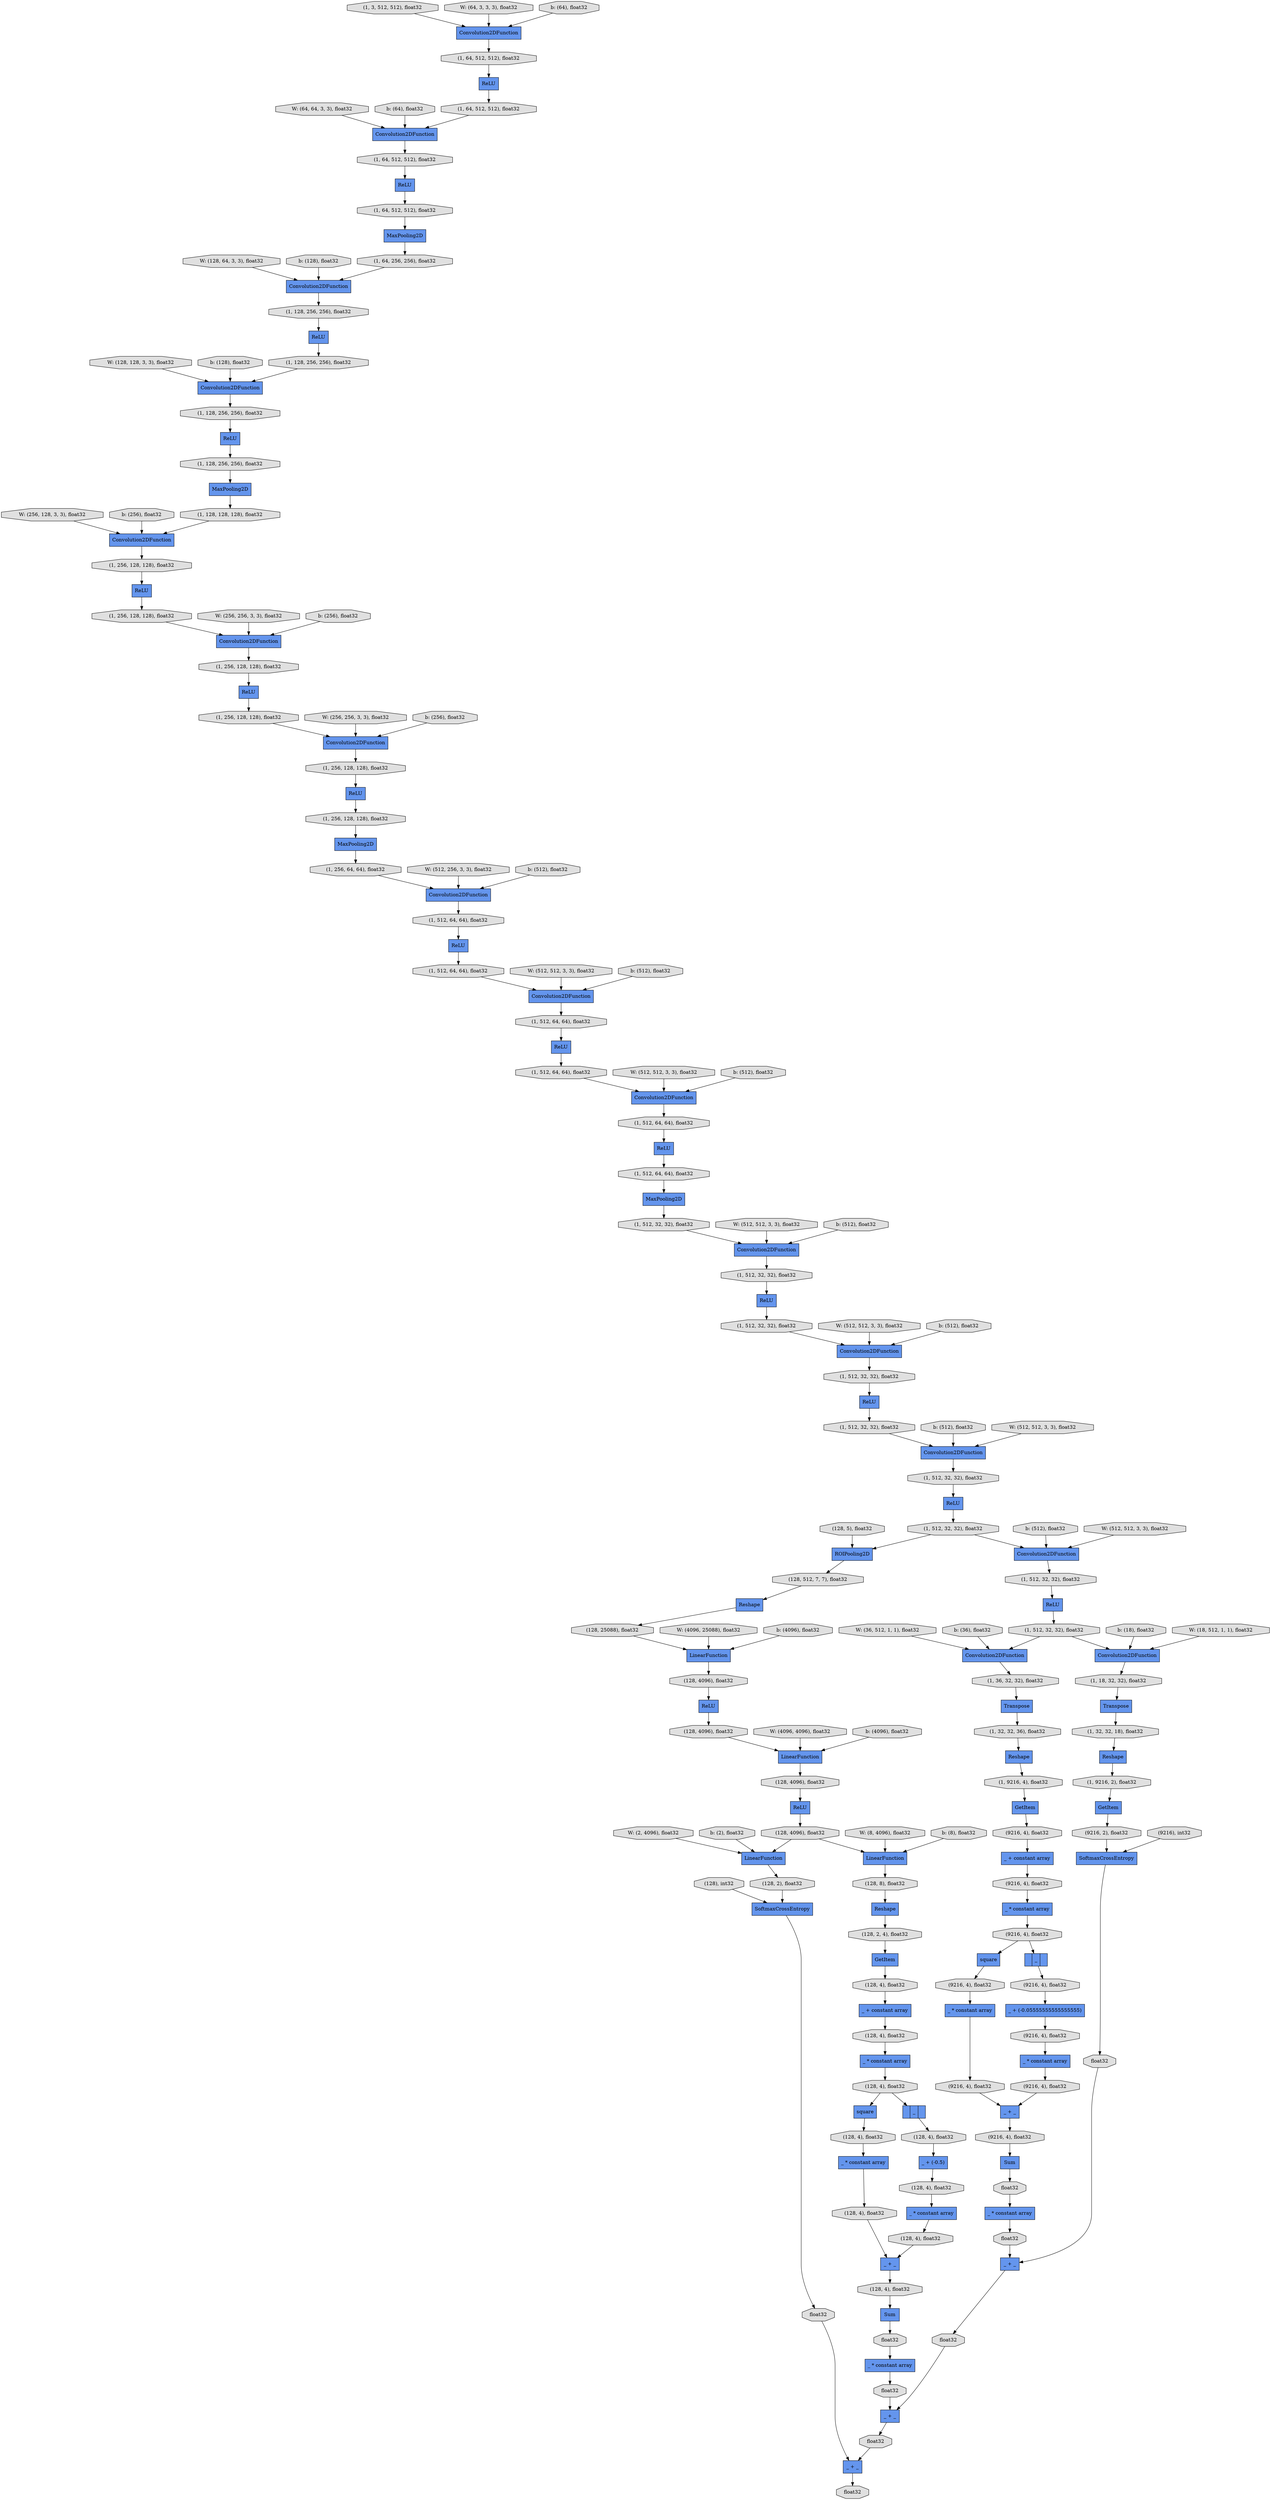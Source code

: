 digraph graphname{rankdir=TB;140035525836872 [shape="record",fillcolor="#6495ED",label="_ * constant array",style="filled"];140035534839880 [shape="record",fillcolor="#6495ED",label="Convolution2DFunction",style="filled"];140035534897224 [shape="octagon",fillcolor="#E0E0E0",label="(1, 256, 128, 128), float32",style="filled"];140035525836928 [shape="record",fillcolor="#6495ED",label="_ * constant array",style="filled"];140035534839936 [shape="record",fillcolor="#6495ED",label="Convolution2DFunction",style="filled"];140035525836984 [shape="octagon",fillcolor="#E0E0E0",label="(128, 4), float32",style="filled"];140035534946544 [shape="octagon",fillcolor="#E0E0E0",label="W: (36, 512, 1, 1), float32",style="filled"];140035534840048 [shape="record",fillcolor="#6495ED",label="ReLU",style="filled"];140035534840104 [shape="octagon",fillcolor="#E0E0E0",label="(1, 3, 512, 512), float32",style="filled"];140035542073696 [shape="octagon",fillcolor="#E0E0E0",label="W: (64, 3, 3, 3), float32",style="filled"];140035525837208 [shape="octagon",fillcolor="#E0E0E0",label="(128, 4), float32",style="filled"];140035525689752 [shape="octagon",fillcolor="#E0E0E0",label="(1, 512, 32, 32), float32",style="filled"];140035534946768 [shape="octagon",fillcolor="#E0E0E0",label="b: (18), float32",style="filled"];140035534897616 [shape="octagon",fillcolor="#E0E0E0",label="(1, 256, 128, 128), float32",style="filled"];140035525689864 [shape="octagon",fillcolor="#E0E0E0",label="(1, 512, 32, 32), float32",style="filled"];140035534897672 [shape="record",fillcolor="#6495ED",label="Convolution2DFunction",style="filled"];140035525837376 [shape="octagon",fillcolor="#E0E0E0",label="(128, 4), float32",style="filled"];140035534946880 [shape="octagon",fillcolor="#E0E0E0",label="W: (18, 512, 1, 1), float32",style="filled"];140035525730880 [shape="record",fillcolor="#6495ED",label="ROIPooling2D",style="filled"];140035534897728 [shape="octagon",fillcolor="#E0E0E0",label="(1, 256, 128, 128), float32",style="filled"];140037020148344 [shape="record",fillcolor="#6495ED",label="Convolution2DFunction",style="filled"];140035534840440 [shape="octagon",fillcolor="#E0E0E0",label="(1, 64, 512, 512), float32",style="filled"];140035542073976 [shape="octagon",fillcolor="#E0E0E0",label="b: (64), float32",style="filled"];140035525837488 [shape="record",fillcolor="#6495ED",label="square",style="filled"];140035525731048 [shape="record",fillcolor="#6495ED",label="Reshape",style="filled"];140035534947104 [shape="octagon",fillcolor="#E0E0E0",label="b: (512), float32",style="filled"];140035525731104 [shape="octagon",fillcolor="#E0E0E0",label="(128, 5), float32",style="filled"];140035525690200 [shape="octagon",fillcolor="#E0E0E0",label="(1, 512, 32, 32), float32",style="filled"];140035525837712 [shape="record",fillcolor="#6495ED",label="_ + (-0.5)",style="filled"];140035542074256 [shape="octagon",fillcolor="#E0E0E0",label="W: (64, 64, 3, 3), float32",style="filled"];140035525690312 [shape="record",fillcolor="#6495ED",label="ReLU",style="filled"];140035534929816 [shape="octagon",fillcolor="#E0E0E0",label="b: (512), float32",style="filled"];140035534898120 [shape="octagon",fillcolor="#E0E0E0",label="(1, 256, 128, 128), float32",style="filled"];140035525837824 [shape="record",fillcolor="#6495ED",label="_ * constant array",style="filled"];140035525690368 [shape="octagon",fillcolor="#E0E0E0",label="(1, 512, 32, 32), float32",style="filled"];140035534840832 [shape="record",fillcolor="#6495ED",label="Convolution2DFunction",style="filled"];140035534898232 [shape="record",fillcolor="#6495ED",label="ReLU",style="filled"];140035525837936 [shape="octagon",fillcolor="#E0E0E0",label="(128, 4), float32",style="filled"];140035534898344 [shape="octagon",fillcolor="#E0E0E0",label="(1, 256, 128, 128), float32",style="filled"];140035534841000 [shape="record",fillcolor="#6495ED",label="Convolution2DFunction",style="filled"];140035525731552 [shape="octagon",fillcolor="#E0E0E0",label="(128, 512, 7, 7), float32",style="filled"];140035542074592 [shape="octagon",fillcolor="#E0E0E0",label="b: (64), float32",style="filled"];140035525690648 [shape="octagon",fillcolor="#E0E0E0",label="(1, 512, 32, 32), float32",style="filled"];140035534841112 [shape="octagon",fillcolor="#E0E0E0",label="(1, 64, 512, 512), float32",style="filled"];140035525838160 [shape="octagon",fillcolor="#E0E0E0",label="(128, 4), float32",style="filled"];140035534898512 [shape="octagon",fillcolor="#E0E0E0",label="(1, 256, 64, 64), float32",style="filled"];140035534841168 [shape="record",fillcolor="#6495ED",label="MaxPooling2D",style="filled"];140035525690760 [shape="octagon",fillcolor="#E0E0E0",label="(1, 32, 32, 36), float32",style="filled"];140035534898568 [shape="record",fillcolor="#6495ED",label="Convolution2DFunction",style="filled"];140035525731776 [shape="record",fillcolor="#6495ED",label="ReLU",style="filled"];140035525838328 [shape="record",fillcolor="#6495ED",label="_ + _",style="filled"];140035525690872 [shape="octagon",fillcolor="#E0E0E0",label="(1, 32, 32, 18), float32",style="filled"];140035534947832 [shape="octagon",fillcolor="#E0E0E0",label="W: (512, 512, 3, 3), float32",style="filled"];140035534898680 [shape="record",fillcolor="#6495ED",label="Convolution2DFunction",style="filled"];140035525731888 [shape="octagon",fillcolor="#E0E0E0",label="(128, 25088), float32",style="filled"];140035542074872 [shape="octagon",fillcolor="#E0E0E0",label="W: (128, 64, 3, 3), float32",style="filled"];140035534841392 [shape="octagon",fillcolor="#E0E0E0",label="(1, 64, 512, 512), float32",style="filled"];140035525838440 [shape="octagon",fillcolor="#E0E0E0",label="(128, 4), float32",style="filled"];140035525731944 [shape="record",fillcolor="#6495ED",label="LinearFunction",style="filled"];140035525838496 [shape="record",fillcolor="#6495ED",label="_ * constant array",style="filled"];140035534841504 [shape="record",fillcolor="#6495ED",label="ReLU",style="filled"];140035525838552 [shape="record",fillcolor="#6495ED",label="SoftmaxCrossEntropy",style="filled"];140035525691096 [shape="octagon",fillcolor="#E0E0E0",label="(1, 36, 32, 32), float32",style="filled"];140035534898904 [shape="octagon",fillcolor="#E0E0E0",label="(1, 512, 64, 64), float32",style="filled"];140035525732112 [shape="record",fillcolor="#6495ED",label="LinearFunction",style="filled"];140035534841616 [shape="octagon",fillcolor="#E0E0E0",label="(1, 64, 512, 512), float32",style="filled"];140035525838664 [shape="record",fillcolor="#6495ED",label="Sum",style="filled"];140035525691208 [shape="record",fillcolor="#6495ED",label="Transpose",style="filled"];140035525732168 [shape="octagon",fillcolor="#E0E0E0",label="(128, 4096), float32",style="filled"];140035542075208 [shape="octagon",fillcolor="#E0E0E0",label="b: (128), float32",style="filled"];140035525691264 [shape="record",fillcolor="#6495ED",label="Reshape",style="filled"];140035525838720 [shape="octagon",fillcolor="#E0E0E0",label="(128, 4), float32",style="filled"];140035534899072 [shape="record",fillcolor="#6495ED",label="ReLU",style="filled"];140035534948280 [shape="octagon",fillcolor="#E0E0E0",label="b: (36), float32",style="filled"];140035534899184 [shape="octagon",fillcolor="#E0E0E0",label="(1, 512, 64, 64), float32",style="filled"];140035525838888 [shape="octagon",fillcolor="#E0E0E0",label="(128, 4), float32",style="filled"];140035525732392 [shape="octagon",fillcolor="#E0E0E0",label="(128, 4096), float32",style="filled"];140035534899296 [shape="record",fillcolor="#6495ED",label="MaxPooling2D",style="filled"];140035542075488 [shape="octagon",fillcolor="#E0E0E0",label="W: (128, 128, 3, 3), float32",style="filled"];140035525839000 [shape="octagon",fillcolor="#E0E0E0",label="float32",style="filled"];140035525732504 [shape="record",fillcolor="#6495ED",label="ReLU",style="filled"];140035534842008 [shape="octagon",fillcolor="#E0E0E0",label="(1, 64, 256, 256), float32",style="filled"];140035525732560 [shape="record",fillcolor="#6495ED",label="LinearFunction",style="filled"];140035525732616 [shape="octagon",fillcolor="#E0E0E0",label="(128, 4096), float32",style="filled"];140035525691656 [shape="octagon",fillcolor="#E0E0E0",label="(1, 9216, 4), float32",style="filled"];140035534948616 [shape="octagon",fillcolor="#E0E0E0",label="W: (4096, 25088), float32",style="filled"];140035525839168 [shape="octagon",fillcolor="#E0E0E0",label="float32",style="filled"];140035525691712 [shape="record",fillcolor="#6495ED",label="GetItem",style="filled"];140035534842176 [shape="octagon",fillcolor="#E0E0E0",label="(1, 128, 256, 256), float32",style="filled"];140035525839224 [shape="record",fillcolor="#6495ED",label="_ + _",style="filled"];140035534899576 [shape="octagon",fillcolor="#E0E0E0",label="(1, 512, 64, 64), float32",style="filled"];140035525839280 [shape="octagon",fillcolor="#E0E0E0",label="(128), int32",style="filled"];140035534899632 [shape="record",fillcolor="#6495ED",label="ReLU",style="filled"];140035534842288 [shape="record",fillcolor="#6495ED",label="ReLU",style="filled"];140035525691880 [shape="octagon",fillcolor="#E0E0E0",label="(1, 18, 32, 32), float32",style="filled"];140035534899688 [shape="record",fillcolor="#6495ED",label="ReLU",style="filled"];140035542075824 [shape="octagon",fillcolor="#E0E0E0",label="b: (128), float32",style="filled"];140035534842344 [shape="record",fillcolor="#6495ED",label="ReLU",style="filled"];140035534899744 [shape="octagon",fillcolor="#E0E0E0",label="(1, 512, 64, 64), float32",style="filled"];140035534842400 [shape="record",fillcolor="#6495ED",label="MaxPooling2D",style="filled"];140035525732952 [shape="octagon",fillcolor="#E0E0E0",label="(128, 4096), float32",style="filled"];140035525691992 [shape="record",fillcolor="#6495ED",label="Transpose",style="filled"];140035534899856 [shape="record",fillcolor="#6495ED",label="Convolution2DFunction",style="filled"];140035534842512 [shape="octagon",fillcolor="#E0E0E0",label="(1, 128, 256, 256), float32",style="filled"];140035525733064 [shape="record",fillcolor="#6495ED",label="LinearFunction",style="filled"];140035525692104 [shape="octagon",fillcolor="#E0E0E0",label="(9216, 2), float32",style="filled"];140035534949064 [shape="octagon",fillcolor="#E0E0E0",label="b: (4096), float32",style="filled"];140035542076104 [shape="octagon",fillcolor="#E0E0E0",label="W: (256, 128, 3, 3), float32",style="filled"];140035525839672 [shape="octagon",fillcolor="#E0E0E0",label="float32",style="filled"];140035525733176 [shape="octagon",fillcolor="#E0E0E0",label="(128, 8), float32",style="filled"];140035525692216 [shape="octagon",fillcolor="#E0E0E0",label="(9216, 4), float32",style="filled"];140035525839728 [shape="record",fillcolor="#6495ED",label="_ + _",style="filled"];140035525839784 [shape="record",fillcolor="#6495ED",label="_ + _",style="filled"];140035534949288 [shape="octagon",fillcolor="#E0E0E0",label="W: (4096, 4096), float32",style="filled"];140035534900136 [shape="octagon",fillcolor="#E0E0E0",label="(1, 512, 64, 64), float32",style="filled"];140035525839840 [shape="octagon",fillcolor="#E0E0E0",label="float32",style="filled"];140035534842848 [shape="octagon",fillcolor="#E0E0E0",label="(1, 128, 256, 256), float32",style="filled"];140035525692440 [shape="record",fillcolor="#6495ED",label="Reshape",style="filled"];140035534900248 [shape="record",fillcolor="#6495ED",label="ReLU",style="filled"];140035542076440 [shape="octagon",fillcolor="#E0E0E0",label="b: (256), float32",style="filled"];140035525733456 [shape="octagon",fillcolor="#E0E0E0",label="(128, 2), float32",style="filled"];140035534900304 [shape="octagon",fillcolor="#E0E0E0",label="(1, 512, 64, 64), float32",style="filled"];140035534842960 [shape="record",fillcolor="#6495ED",label="ReLU",style="filled"];140035525840064 [shape="octagon",fillcolor="#E0E0E0",label="float32",style="filled"];140035534843072 [shape="octagon",fillcolor="#E0E0E0",label="(1, 128, 256, 256), float32",style="filled"];140035534900472 [shape="octagon",fillcolor="#E0E0E0",label="(1, 512, 32, 32), float32",style="filled"];140035525692720 [shape="record",fillcolor="#6495ED",label="GetItem",style="filled"];140035534818608 [shape="octagon",fillcolor="#E0E0E0",label="(1, 512, 32, 32), float32",style="filled"];140035534900528 [shape="record",fillcolor="#6495ED",label="Convolution2DFunction",style="filled"];140035525840232 [shape="octagon",fillcolor="#E0E0E0",label="float32",style="filled"];140035534949736 [shape="octagon",fillcolor="#E0E0E0",label="b: (4096), float32",style="filled"];140035542076720 [shape="octagon",fillcolor="#E0E0E0",label="W: (256, 256, 3, 3), float32",style="filled"];140035534843240 [shape="octagon",fillcolor="#E0E0E0",label="(1, 128, 128, 128), float32",style="filled"];140035525733792 [shape="record",fillcolor="#6495ED",label="_ + constant array",style="filled"];140035534900640 [shape="record",fillcolor="#6495ED",label="Convolution2DFunction",style="filled"];140035534843296 [shape="record",fillcolor="#6495ED",label="Convolution2DFunction",style="filled"];140035534843408 [shape="record",fillcolor="#6495ED",label="Convolution2DFunction",style="filled"];140035534949960 [shape="octagon",fillcolor="#E0E0E0",label="W: (8, 4096), float32",style="filled"];140035525734016 [shape="record",fillcolor="#6495ED",label="_ * constant array",style="filled"];140035525693056 [shape="octagon",fillcolor="#E0E0E0",label="(1, 9216, 2), float32",style="filled"];140035534900864 [shape="octagon",fillcolor="#E0E0E0",label="(1, 512, 32, 32), float32",style="filled"];140035525734072 [shape="record",fillcolor="#6495ED",label="|_|",style="filled"];140035534819000 [shape="record",fillcolor="#6495ED",label="Convolution2DFunction",style="filled"];140035542077056 [shape="octagon",fillcolor="#E0E0E0",label="b: (256), float32",style="filled"];140035525734128 [shape="octagon",fillcolor="#E0E0E0",label="(9216, 4), float32",style="filled"];140035534819056 [shape="record",fillcolor="#6495ED",label="Convolution2DFunction",style="filled"];140035534843632 [shape="octagon",fillcolor="#E0E0E0",label="(1, 256, 128, 128), float32",style="filled"];140035534901032 [shape="record",fillcolor="#6495ED",label="ReLU",style="filled"];140035534843744 [shape="record",fillcolor="#6495ED",label="MaxPooling2D",style="filled"];140035534901144 [shape="octagon",fillcolor="#E0E0E0",label="(1, 512, 32, 32), float32",style="filled"];140035542077336 [shape="octagon",fillcolor="#E0E0E0",label="W: (256, 256, 3, 3), float32",style="filled"];140035534843800 [shape="record",fillcolor="#6495ED",label="ReLU",style="filled"];140035525734352 [shape="octagon",fillcolor="#E0E0E0",label="(9216, 4), float32",style="filled"];140035534975048 [shape="octagon",fillcolor="#E0E0E0",label="b: (8), float32",style="filled"];140035525791872 [shape="record",fillcolor="#6495ED",label="_ * constant array",style="filled"];140035534975272 [shape="octagon",fillcolor="#E0E0E0",label="W: (2, 4096), float32",style="filled"];140035534926120 [shape="octagon",fillcolor="#E0E0E0",label="b: (256), float32",style="filled"];140035525792208 [shape="octagon",fillcolor="#E0E0E0",label="(9216, 4), float32",style="filled"];140035525792320 [shape="record",fillcolor="#6495ED",label="square",style="filled"];140035534926400 [shape="octagon",fillcolor="#E0E0E0",label="W: (512, 256, 3, 3), float32",style="filled"];140035525792432 [shape="record",fillcolor="#6495ED",label="_ + (-0.05555555555555555)",style="filled"];140035534975720 [shape="octagon",fillcolor="#E0E0E0",label="b: (2), float32",style="filled"];140035525792544 [shape="record",fillcolor="#6495ED",label="_ * constant array",style="filled"];140035534926736 [shape="octagon",fillcolor="#E0E0E0",label="b: (512), float32",style="filled"];140035525792768 [shape="octagon",fillcolor="#E0E0E0",label="(9216, 4), float32",style="filled"];140035534927016 [shape="octagon",fillcolor="#E0E0E0",label="W: (512, 512, 3, 3), float32",style="filled"];140035525792992 [shape="octagon",fillcolor="#E0E0E0",label="(9216, 4), float32",style="filled"];140035525793104 [shape="record",fillcolor="#6495ED",label="_ + _",style="filled"];140035525793160 [shape="octagon",fillcolor="#E0E0E0",label="(9216, 4), float32",style="filled"];140035525793216 [shape="record",fillcolor="#6495ED",label="_ * constant array",style="filled"];140035525793272 [shape="record",fillcolor="#6495ED",label="SoftmaxCrossEntropy",style="filled"];140035534927352 [shape="octagon",fillcolor="#E0E0E0",label="b: (512), float32",style="filled"];140035525793384 [shape="record",fillcolor="#6495ED",label="Sum",style="filled"];140035525793440 [shape="octagon",fillcolor="#E0E0E0",label="(9216, 4), float32",style="filled"];140035535107800 [shape="record",fillcolor="#6495ED",label="ReLU",style="filled"];140035534927632 [shape="octagon",fillcolor="#E0E0E0",label="W: (512, 512, 3, 3), float32",style="filled"];140035525793608 [shape="octagon",fillcolor="#E0E0E0",label="(9216, 4), float32",style="filled"];140035525793776 [shape="octagon",fillcolor="#E0E0E0",label="float32",style="filled"];140035525793832 [shape="record",fillcolor="#6495ED",label="Reshape",style="filled"];140035534927968 [shape="octagon",fillcolor="#E0E0E0",label="b: (512), float32",style="filled"];140035525794056 [shape="octagon",fillcolor="#E0E0E0",label="float32",style="filled"];140035525794112 [shape="octagon",fillcolor="#E0E0E0",label="(9216), int32",style="filled"];140035534928248 [shape="octagon",fillcolor="#E0E0E0",label="W: (512, 512, 3, 3), float32",style="filled"];140035525794392 [shape="record",fillcolor="#6495ED",label="GetItem",style="filled"];140035534928584 [shape="octagon",fillcolor="#E0E0E0",label="b: (512), float32",style="filled"];140035525794728 [shape="octagon",fillcolor="#E0E0E0",label="float32",style="filled"];140035534928864 [shape="octagon",fillcolor="#E0E0E0",label="W: (512, 512, 3, 3), float32",style="filled"];140035525794952 [shape="octagon",fillcolor="#E0E0E0",label="(128, 2, 4), float32",style="filled"];140035534929200 [shape="octagon",fillcolor="#E0E0E0",label="b: (512), float32",style="filled"];140037041552688 [shape="record",fillcolor="#6495ED",label="Convolution2DFunction",style="filled"];140035534929480 [shape="octagon",fillcolor="#E0E0E0",label="W: (512, 512, 3, 3), float32",style="filled"];140035525795512 [shape="octagon",fillcolor="#E0E0E0",label="(128, 4), float32",style="filled"];140035525795736 [shape="record",fillcolor="#6495ED",label="_ + constant array",style="filled"];140035525795792 [shape="record",fillcolor="#6495ED",label="|_|",style="filled"];140035534975272 -> 140035525733064;140035534843800 -> 140035534897224;140035525691208 -> 140035525690760;140035534843632 -> 140035534843800;140035542074872 -> 140037020148344;140035534842344 -> 140035534842512;140035525690648 -> 140035534819000;140035525693056 -> 140035525691712;140035534928248 -> 140035534899856;140035525689752 -> 140035534899632;140035525838664 -> 140035525839000;140035534842848 -> 140035534842960;140035525795792 -> 140035525837376;140035525734352 -> 140035525792320;140035525837208 -> 140035525837488;140035525837824 -> 140035525838160;140035534898232 -> 140035534898344;140035525730880 -> 140035525731552;140035525836928 -> 140035525839168;140035534975720 -> 140035525733064;140035525793440 -> 140035525793104;140035525839224 -> 140035525839840;140035534898904 -> 140035534899072;140035534929816 -> 140035534900640;140035534946544 -> 140035534819000;140035525731552 -> 140035525731048;140035525837936 -> 140035525837824;140035534843296 -> 140035534897616;140035525839280 -> 140035525838552;140035534927632 -> 140035534898680;140035525692104 -> 140035525793272;140035534926736 -> 140035534897672;140035534899184 -> 140035534898568;140035525793608 -> 140035525793384;140035534900864 -> 140035534901032;140035525732560 -> 140035525733176;140035525690368 -> 140035534839880;140035534898568 -> 140035534899576;140035534842400 -> 140035534843240;140035525792320 -> 140035525792768;140035525690648 -> 140035534819056;140035534843072 -> 140035534842400;140035525839168 -> 140035525839728;140035525839000 -> 140035525836928;140035534819056 -> 140035525691880;140035534929480 -> 140035534900640;140035525837376 -> 140035525837712;140035534900472 -> 140035534899856;140035525691656 -> 140035525692720;140035525690872 -> 140035525692440;140035534897616 -> 140035534842288;140035534899576 -> 140035534899688;140035534901032 -> 140035534901144;140035534842960 -> 140035534843072;140035534927968 -> 140035534898680;140035525793272 -> 140035525794728;140035525792208 -> 140035525792432;140035534975048 -> 140035525732560;140035525731944 -> 140035525732168;140035534898680 -> 140035534900136;140035534841000 -> 140035534843632;140035534843408 -> 140035534898120;140035525691096 -> 140035525691208;140035534899632 -> 140035525689864;140035525836984 -> 140035525836872;140035525689864 -> 140035534900640;140035525794392 -> 140035525795512;140035534899856 -> 140035534900864;140035525839784 -> 140035525840232;140035525731104 -> 140035525730880;140035525794056 -> 140035525839224;140035534927016 -> 140035534898568;140035525734128 -> 140035525734016;140035534927352 -> 140035534898568;140035542077336 -> 140035534843408;140035525690368 -> 140035525730880;140035534842512 -> 140037041552688;140035534899072 -> 140035534899184;140035525692720 -> 140035525692216;140035534946880 -> 140035534819056;140035534841112 -> 140035534840832;140035525733176 -> 140035525793832;140035525731888 -> 140035525731944;140035534839936 -> 140035534840440;140035525839728 -> 140035525840064;140035525731048 -> 140035525731888;140035542077056 -> 140035534843296;140035525732392 -> 140035525732112;140035525733792 -> 140035525734128;140035534929200 -> 140035534900528;140035534841504 -> 140035534841616;140035525732616 -> 140035525732504;140035534947832 -> 140035534839880;140035525839672 -> 140035525839784;140035525794112 -> 140035525793272;140035542075824 -> 140037041552688;140035525734352 -> 140035525734072;140035542074256 -> 140035534840832;140035542074592 -> 140035534840832;140035525838552 -> 140035525839672;140035542076104 -> 140035534841000;140035534840048 -> 140035534841112;140035534948616 -> 140035525731944;140035525793384 -> 140035525793776;140035525732952 -> 140035525732560;140035534947104 -> 140035534839880;140035534842176 -> 140035534842344;140035535107800 -> 140035525690648;140035525838160 -> 140035525838328;140035525734016 -> 140035525734352;140035534842288 -> 140035534897728;140035525838328 -> 140035525838888;140035534949288 -> 140035525732112;140035542076440 -> 140035534841000;140035534897728 -> 140035534843408;140035525838720 -> 140035525838328;140035534819000 -> 140035525691096;140035534926120 -> 140035534843408;140035534900136 -> 140035534900248;140035525691264 -> 140035525691656;140035534899688 -> 140035534899744;140035525734072 -> 140035525792208;140035525838496 -> 140035525838720;140035525692440 -> 140035525693056;140035534898344 -> 140035534843744;140035525691992 -> 140035525690872;140035534839880 -> 140035534818608;140035525732952 -> 140035525733064;140035534841392 -> 140035534841504;140035534899296 -> 140035534900472;140035525792768 -> 140035525792544;140035525733064 -> 140035525733456;140035534900528 -> 140035525689752;140035534818608 -> 140035535107800;140035525732112 -> 140035525732616;140035525795512 -> 140035525795736;140035534946768 -> 140035534819056;140035534840832 -> 140035534841392;140035525793776 -> 140035525791872;140035525690200 -> 140035525690312;140035542076720 -> 140035534843296;140035534949960 -> 140035525732560;140035534841616 -> 140035534841168;140035525732168 -> 140035525731776;140035525691880 -> 140035525691992;140035534928864 -> 140035534900528;140035525732504 -> 140035525732952;140035534840104 -> 140035534839936;140035534928584 -> 140035534899856;140035542073976 -> 140035534839936;140035542075488 -> 140037041552688;140035525795736 -> 140035525836984;140035534898512 -> 140035534897672;140035525794728 -> 140035525839224;140035525793216 -> 140035525793440;140035534899744 -> 140035534898680;140035534898120 -> 140035534898232;140035534900248 -> 140035534900304;140035534897224 -> 140035534843296;140035525690760 -> 140035525691264;140035525791872 -> 140035525794056;140035534843240 -> 140035534841000;140037020148344 -> 140035534842176;140035525837488 -> 140035525837936;140035525793104 -> 140035525793608;140035525691712 -> 140035525692104;140035534840440 -> 140035534840048;140035525793160 -> 140035525793216;140035534900304 -> 140035534899296;140035525840064 -> 140035525839784;140035525793832 -> 140035525794952;140035525792544 -> 140035525792992;140035534901144 -> 140035534900528;140035534841168 -> 140035534842008;140035542075208 -> 140037020148344;140035525836872 -> 140035525837208;140035534948280 -> 140035534819000;140035525690312 -> 140035525690368;140035534843744 -> 140035534898512;140035534926400 -> 140035534897672;140037041552688 -> 140035534842848;140035525837208 -> 140035525795792;140035534900640 -> 140035525690200;140035534842008 -> 140037020148344;140035525692216 -> 140035525733792;140035525838440 -> 140035525838496;140035525839840 -> 140035525839728;140035525838888 -> 140035525838664;140035525837712 -> 140035525838440;140035525733456 -> 140035525838552;140035534949736 -> 140035525732112;140035525731776 -> 140035525732392;140035534949064 -> 140035525731944;140035534897672 -> 140035534898904;140035542073696 -> 140035534839936;140035525792992 -> 140035525793104;140035525792432 -> 140035525793160;140035525794952 -> 140035525794392;}
